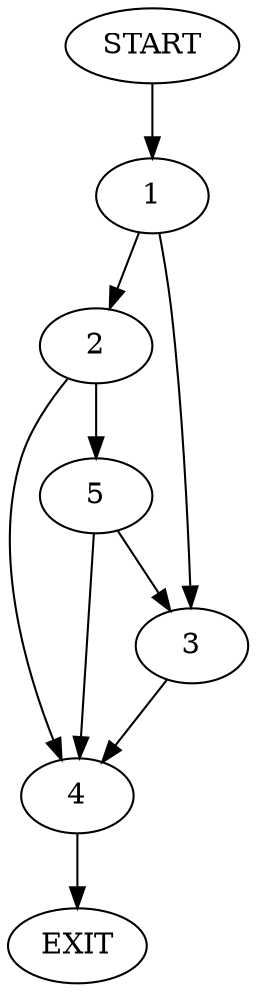 digraph {
0 [label="START"]
6 [label="EXIT"]
0 -> 1
1 -> 2
1 -> 3
3 -> 4
2 -> 5
2 -> 4
5 -> 3
5 -> 4
4 -> 6
}
